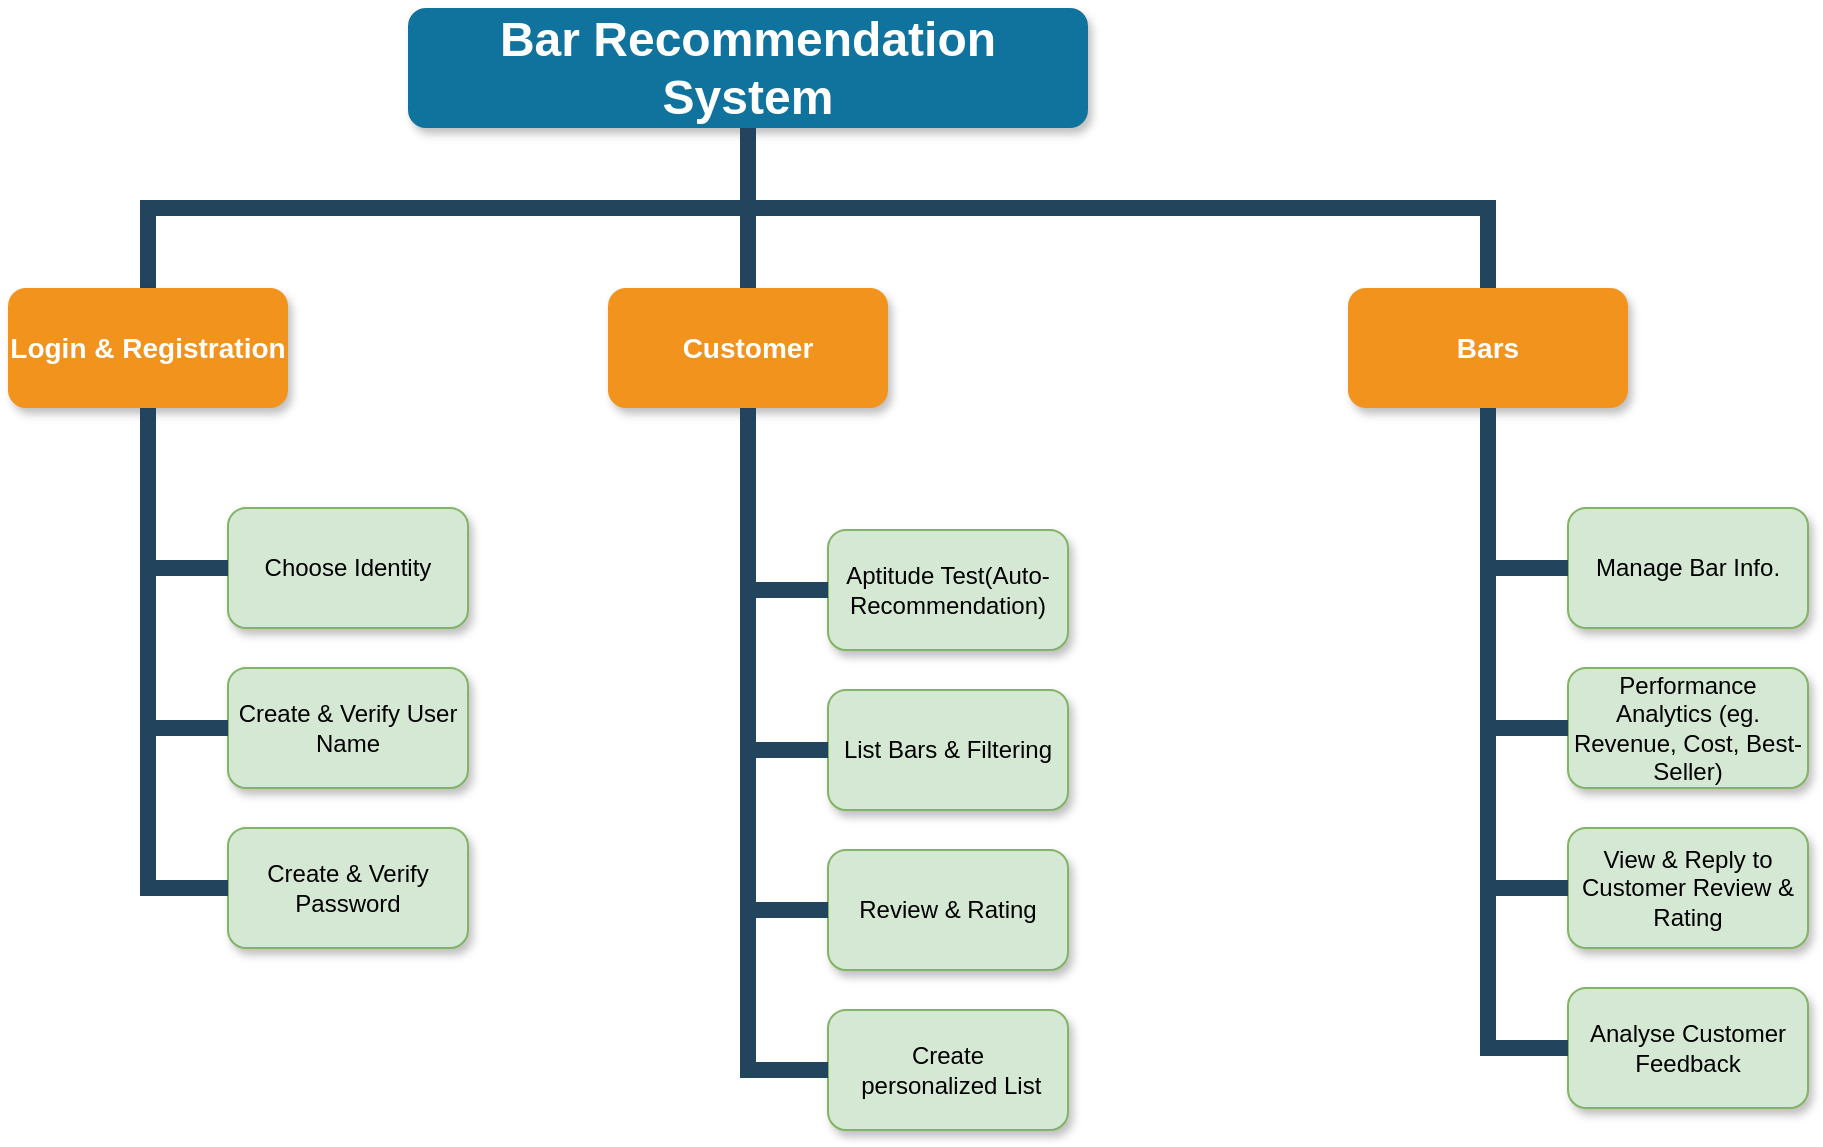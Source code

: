 <mxfile version="24.4.0" type="github">
  <diagram name="Page-1" id="64c3da0e-402f-94eb-ee01-a36477274f13">
    <mxGraphModel dx="2448" dy="840" grid="1" gridSize="10" guides="1" tooltips="1" connect="1" arrows="1" fold="1" page="1" pageScale="1" pageWidth="1169" pageHeight="826" background="none" math="0" shadow="0">
      <root>
        <mxCell id="0" />
        <mxCell id="1" parent="0" />
        <mxCell id="2" value="Bar Recommendation System" style="whiteSpace=wrap;rounded=1;shadow=1;fillColor=#10739E;strokeColor=none;fontColor=#FFFFFF;fontStyle=1;fontSize=24" parent="1" vertex="1">
          <mxGeometry x="-950" y="129" width="340" height="60" as="geometry" />
        </mxCell>
        <mxCell id="3" value="Customer" style="whiteSpace=wrap;rounded=1;fillColor=#F2931E;strokeColor=none;shadow=1;fontColor=#FFFFFF;fontStyle=1;fontSize=14" parent="1" vertex="1">
          <mxGeometry x="-850" y="269.0" width="140" height="60" as="geometry" />
        </mxCell>
        <mxCell id="4" value="Bars" style="whiteSpace=wrap;rounded=1;fillColor=#F2931E;strokeColor=none;shadow=1;fontColor=#FFFFFF;fontStyle=1;fontSize=14" parent="1" vertex="1">
          <mxGeometry x="-480" y="269.0" width="140" height="60" as="geometry" />
        </mxCell>
        <mxCell id="229" value="" style="edgeStyle=elbowEdgeStyle;elbow=vertical;rounded=0;fontColor=#000000;endArrow=none;endFill=0;strokeWidth=8;strokeColor=#23445D;" parent="1" source="2" target="3" edge="1">
          <mxGeometry width="100" height="100" relative="1" as="geometry">
            <mxPoint x="-470" y="239" as="sourcePoint" />
            <mxPoint x="-370" y="139" as="targetPoint" />
          </mxGeometry>
        </mxCell>
        <mxCell id="230" value="" style="edgeStyle=elbowEdgeStyle;elbow=vertical;rounded=0;fontColor=#000000;endArrow=none;endFill=0;strokeWidth=8;strokeColor=#23445D;" parent="1" source="2" target="4" edge="1">
          <mxGeometry width="100" height="100" relative="1" as="geometry">
            <mxPoint x="-460" y="249" as="sourcePoint" />
            <mxPoint x="-360" y="149" as="targetPoint" />
          </mxGeometry>
        </mxCell>
        <mxCell id="PwZLuehJ7hWIkMbw8IJj-268" value="Aptitude Test(Auto-Recommendation)" style="whiteSpace=wrap;rounded=1;fillColor=#d5e8d4;strokeColor=#82b366;shadow=1;fontStyle=0" parent="1" vertex="1">
          <mxGeometry x="-740" y="390.0" width="120" height="60" as="geometry" />
        </mxCell>
        <mxCell id="PwZLuehJ7hWIkMbw8IJj-269" value="" style="edgeStyle=elbowEdgeStyle;elbow=horizontal;rounded=0;fontColor=#000000;endArrow=none;endFill=0;strokeWidth=8;strokeColor=#23445D;exitX=0.5;exitY=1;exitDx=0;exitDy=0;entryX=0;entryY=0.5;entryDx=0;entryDy=0;" parent="1" source="3" target="PwZLuehJ7hWIkMbw8IJj-268" edge="1">
          <mxGeometry width="100" height="100" relative="1" as="geometry">
            <mxPoint x="-780" y="340" as="sourcePoint" />
            <mxPoint x="-780" y="420" as="targetPoint" />
            <Array as="points">
              <mxPoint x="-780" y="390" />
            </Array>
          </mxGeometry>
        </mxCell>
        <mxCell id="LRGhZT7GojGfpb7mA8rz-231" value="List Bars &amp; Filtering" style="whiteSpace=wrap;rounded=1;fillColor=#d5e8d4;strokeColor=#82b366;shadow=1;fontStyle=0;" parent="1" vertex="1">
          <mxGeometry x="-740" y="470" width="120" height="60" as="geometry" />
        </mxCell>
        <mxCell id="LRGhZT7GojGfpb7mA8rz-232" value="" style="edgeStyle=elbowEdgeStyle;elbow=horizontal;rounded=0;fontColor=#000000;endArrow=none;endFill=0;strokeWidth=8;strokeColor=#23445D;exitX=0.5;exitY=1;exitDx=0;exitDy=0;entryX=0;entryY=0.5;entryDx=0;entryDy=0;" parent="1" edge="1">
          <mxGeometry width="100" height="100" relative="1" as="geometry">
            <mxPoint x="-780" y="420" as="sourcePoint" />
            <mxPoint x="-740" y="500" as="targetPoint" />
            <Array as="points">
              <mxPoint x="-780" y="540" />
            </Array>
          </mxGeometry>
        </mxCell>
        <mxCell id="LRGhZT7GojGfpb7mA8rz-233" value="Review &amp; Rating" style="whiteSpace=wrap;rounded=1;fillColor=#d5e8d4;strokeColor=#82b366;shadow=1;fontStyle=0;" parent="1" vertex="1">
          <mxGeometry x="-740" y="550" width="120" height="60" as="geometry" />
        </mxCell>
        <mxCell id="LRGhZT7GojGfpb7mA8rz-234" value="" style="edgeStyle=elbowEdgeStyle;elbow=horizontal;rounded=0;fontColor=#000000;endArrow=none;endFill=0;strokeWidth=8;strokeColor=#23445D;exitX=0.5;exitY=1;exitDx=0;exitDy=0;entryX=0;entryY=0.5;entryDx=0;entryDy=0;" parent="1" edge="1">
          <mxGeometry width="100" height="100" relative="1" as="geometry">
            <mxPoint x="-780" y="500" as="sourcePoint" />
            <mxPoint x="-740" y="580" as="targetPoint" />
            <Array as="points">
              <mxPoint x="-780" y="620" />
            </Array>
          </mxGeometry>
        </mxCell>
        <mxCell id="LRGhZT7GojGfpb7mA8rz-235" value="Create&#xa; personalized List" style="whiteSpace=wrap;rounded=1;fillColor=#d5e8d4;strokeColor=#82b366;shadow=1;fontStyle=0;" parent="1" vertex="1">
          <mxGeometry x="-740" y="630" width="120" height="60" as="geometry" />
        </mxCell>
        <mxCell id="LRGhZT7GojGfpb7mA8rz-236" value="" style="edgeStyle=elbowEdgeStyle;elbow=horizontal;rounded=0;fontColor=#000000;endArrow=none;endFill=0;strokeWidth=8;strokeColor=#23445D;exitX=0.5;exitY=1;exitDx=0;exitDy=0;entryX=0;entryY=0.5;entryDx=0;entryDy=0;" parent="1" edge="1">
          <mxGeometry width="100" height="100" relative="1" as="geometry">
            <mxPoint x="-780" y="580" as="sourcePoint" />
            <mxPoint x="-740" y="660" as="targetPoint" />
            <Array as="points">
              <mxPoint x="-780" y="700" />
            </Array>
          </mxGeometry>
        </mxCell>
        <mxCell id="LRGhZT7GojGfpb7mA8rz-237" value="Manage Bar Info." style="whiteSpace=wrap;rounded=1;fillColor=#d5e8d4;strokeColor=#82b366;shadow=1;fontStyle=0;" parent="1" vertex="1">
          <mxGeometry x="-370" y="379" width="120" height="60" as="geometry" />
        </mxCell>
        <mxCell id="LRGhZT7GojGfpb7mA8rz-238" value="" style="edgeStyle=elbowEdgeStyle;elbow=horizontal;rounded=0;fontColor=#000000;endArrow=none;endFill=0;strokeWidth=8;strokeColor=#23445D;exitX=0.5;exitY=1;exitDx=0;exitDy=0;entryX=0;entryY=0.5;entryDx=0;entryDy=0;" parent="1" edge="1">
          <mxGeometry width="100" height="100" relative="1" as="geometry">
            <mxPoint x="-410" y="329" as="sourcePoint" />
            <mxPoint x="-370" y="409" as="targetPoint" />
            <Array as="points">
              <mxPoint x="-410" y="449" />
            </Array>
          </mxGeometry>
        </mxCell>
        <mxCell id="D6FfgWbDQGJqdiZfFgGo-233" value="" style="edgeStyle=elbowEdgeStyle;elbow=vertical;rounded=0;fontColor=#000000;endArrow=none;endFill=0;strokeWidth=8;strokeColor=#23445D;exitX=0.5;exitY=1;exitDx=0;exitDy=0;" parent="1" source="2" target="D6FfgWbDQGJqdiZfFgGo-232" edge="1">
          <mxGeometry width="100" height="100" relative="1" as="geometry">
            <mxPoint x="-735" y="229" as="sourcePoint" />
            <mxPoint x="-1040" y="309" as="targetPoint" />
            <Array as="points">
              <mxPoint x="-870" y="229" />
            </Array>
          </mxGeometry>
        </mxCell>
        <mxCell id="D6FfgWbDQGJqdiZfFgGo-232" value="Login &amp; Registration" style="whiteSpace=wrap;rounded=1;fillColor=#F2931E;strokeColor=none;shadow=1;fontColor=#FFFFFF;fontStyle=1;fontSize=14" parent="1" vertex="1">
          <mxGeometry x="-1150" y="269.0" width="140" height="60" as="geometry" />
        </mxCell>
        <mxCell id="D6FfgWbDQGJqdiZfFgGo-234" value="Choose Identity" style="whiteSpace=wrap;rounded=1;fillColor=#d5e8d4;strokeColor=#82b366;shadow=1;fontStyle=0;" parent="1" vertex="1">
          <mxGeometry x="-1040" y="379.0" width="120" height="60" as="geometry" />
        </mxCell>
        <mxCell id="D6FfgWbDQGJqdiZfFgGo-235" value="" style="edgeStyle=elbowEdgeStyle;elbow=horizontal;rounded=0;fontColor=#000000;endArrow=none;endFill=0;strokeWidth=8;strokeColor=#23445D;exitX=0.5;exitY=1;exitDx=0;exitDy=0;entryX=0;entryY=0.5;entryDx=0;entryDy=0;" parent="1" edge="1">
          <mxGeometry width="100" height="100" relative="1" as="geometry">
            <mxPoint x="-1080" y="329" as="sourcePoint" />
            <mxPoint x="-1040" y="409" as="targetPoint" />
            <Array as="points">
              <mxPoint x="-1080" y="449" />
            </Array>
          </mxGeometry>
        </mxCell>
        <mxCell id="D6FfgWbDQGJqdiZfFgGo-236" value="Create &amp; Verify User Name" style="whiteSpace=wrap;rounded=1;fillColor=#d5e8d4;strokeColor=#82b366;shadow=1;fontStyle=0;" parent="1" vertex="1">
          <mxGeometry x="-1040" y="459.0" width="120" height="60" as="geometry" />
        </mxCell>
        <mxCell id="D6FfgWbDQGJqdiZfFgGo-237" value="" style="edgeStyle=elbowEdgeStyle;elbow=horizontal;rounded=0;fontColor=#000000;endArrow=none;endFill=0;strokeWidth=8;strokeColor=#23445D;exitX=0.5;exitY=1;exitDx=0;exitDy=0;entryX=0;entryY=0.5;entryDx=0;entryDy=0;" parent="1" edge="1">
          <mxGeometry width="100" height="100" relative="1" as="geometry">
            <mxPoint x="-1080" y="409" as="sourcePoint" />
            <mxPoint x="-1040" y="489" as="targetPoint" />
            <Array as="points">
              <mxPoint x="-1080" y="529" />
            </Array>
          </mxGeometry>
        </mxCell>
        <mxCell id="D6FfgWbDQGJqdiZfFgGo-238" value="Create &amp; Verify Password" style="whiteSpace=wrap;rounded=1;fillColor=#d5e8d4;strokeColor=#82b366;shadow=1;fontStyle=0;" parent="1" vertex="1">
          <mxGeometry x="-1040" y="539.0" width="120" height="60" as="geometry" />
        </mxCell>
        <mxCell id="D6FfgWbDQGJqdiZfFgGo-239" value="" style="edgeStyle=elbowEdgeStyle;elbow=horizontal;rounded=0;fontColor=#000000;endArrow=none;endFill=0;strokeWidth=8;strokeColor=#23445D;exitX=0.5;exitY=1;exitDx=0;exitDy=0;entryX=0;entryY=0.5;entryDx=0;entryDy=0;" parent="1" edge="1">
          <mxGeometry width="100" height="100" relative="1" as="geometry">
            <mxPoint x="-1080" y="489" as="sourcePoint" />
            <mxPoint x="-1040" y="569" as="targetPoint" />
            <Array as="points">
              <mxPoint x="-1080" y="609" />
            </Array>
          </mxGeometry>
        </mxCell>
        <mxCell id="D6FfgWbDQGJqdiZfFgGo-240" value="Performance Analytics (eg. Revenue, Cost, Best-Seller)" style="whiteSpace=wrap;rounded=1;fillColor=#d5e8d4;strokeColor=#82b366;shadow=1;fontStyle=0;" parent="1" vertex="1">
          <mxGeometry x="-370" y="459" width="120" height="60" as="geometry" />
        </mxCell>
        <mxCell id="D6FfgWbDQGJqdiZfFgGo-241" value="" style="edgeStyle=elbowEdgeStyle;elbow=horizontal;rounded=0;fontColor=#000000;endArrow=none;endFill=0;strokeWidth=8;strokeColor=#23445D;exitX=0.5;exitY=1;exitDx=0;exitDy=0;entryX=0;entryY=0.5;entryDx=0;entryDy=0;" parent="1" edge="1">
          <mxGeometry width="100" height="100" relative="1" as="geometry">
            <mxPoint x="-410" y="409" as="sourcePoint" />
            <mxPoint x="-370" y="489" as="targetPoint" />
            <Array as="points">
              <mxPoint x="-410" y="529" />
            </Array>
          </mxGeometry>
        </mxCell>
        <mxCell id="D6FfgWbDQGJqdiZfFgGo-242" value="View &amp; Reply to Customer Review &amp; Rating" style="whiteSpace=wrap;rounded=1;fillColor=#d5e8d4;strokeColor=#82b366;shadow=1;fontStyle=0;" parent="1" vertex="1">
          <mxGeometry x="-370" y="539" width="120" height="60" as="geometry" />
        </mxCell>
        <mxCell id="D6FfgWbDQGJqdiZfFgGo-243" value="" style="edgeStyle=elbowEdgeStyle;elbow=horizontal;rounded=0;fontColor=#000000;endArrow=none;endFill=0;strokeWidth=8;strokeColor=#23445D;exitX=0.5;exitY=1;exitDx=0;exitDy=0;entryX=0;entryY=0.5;entryDx=0;entryDy=0;" parent="1" edge="1">
          <mxGeometry width="100" height="100" relative="1" as="geometry">
            <mxPoint x="-410" y="489" as="sourcePoint" />
            <mxPoint x="-370" y="569" as="targetPoint" />
            <Array as="points">
              <mxPoint x="-410" y="609" />
            </Array>
          </mxGeometry>
        </mxCell>
        <mxCell id="D6FfgWbDQGJqdiZfFgGo-244" value="Analyse Customer Feedback" style="whiteSpace=wrap;rounded=1;fillColor=#d5e8d4;strokeColor=#82b366;shadow=1;fontStyle=0;" parent="1" vertex="1">
          <mxGeometry x="-370" y="619" width="120" height="60" as="geometry" />
        </mxCell>
        <mxCell id="D6FfgWbDQGJqdiZfFgGo-245" value="" style="edgeStyle=elbowEdgeStyle;elbow=horizontal;rounded=0;fontColor=#000000;endArrow=none;endFill=0;strokeWidth=8;strokeColor=#23445D;exitX=0.5;exitY=1;exitDx=0;exitDy=0;entryX=0;entryY=0.5;entryDx=0;entryDy=0;" parent="1" edge="1">
          <mxGeometry width="100" height="100" relative="1" as="geometry">
            <mxPoint x="-410" y="569" as="sourcePoint" />
            <mxPoint x="-370" y="649" as="targetPoint" />
            <Array as="points">
              <mxPoint x="-410" y="689" />
            </Array>
          </mxGeometry>
        </mxCell>
      </root>
    </mxGraphModel>
  </diagram>
</mxfile>
